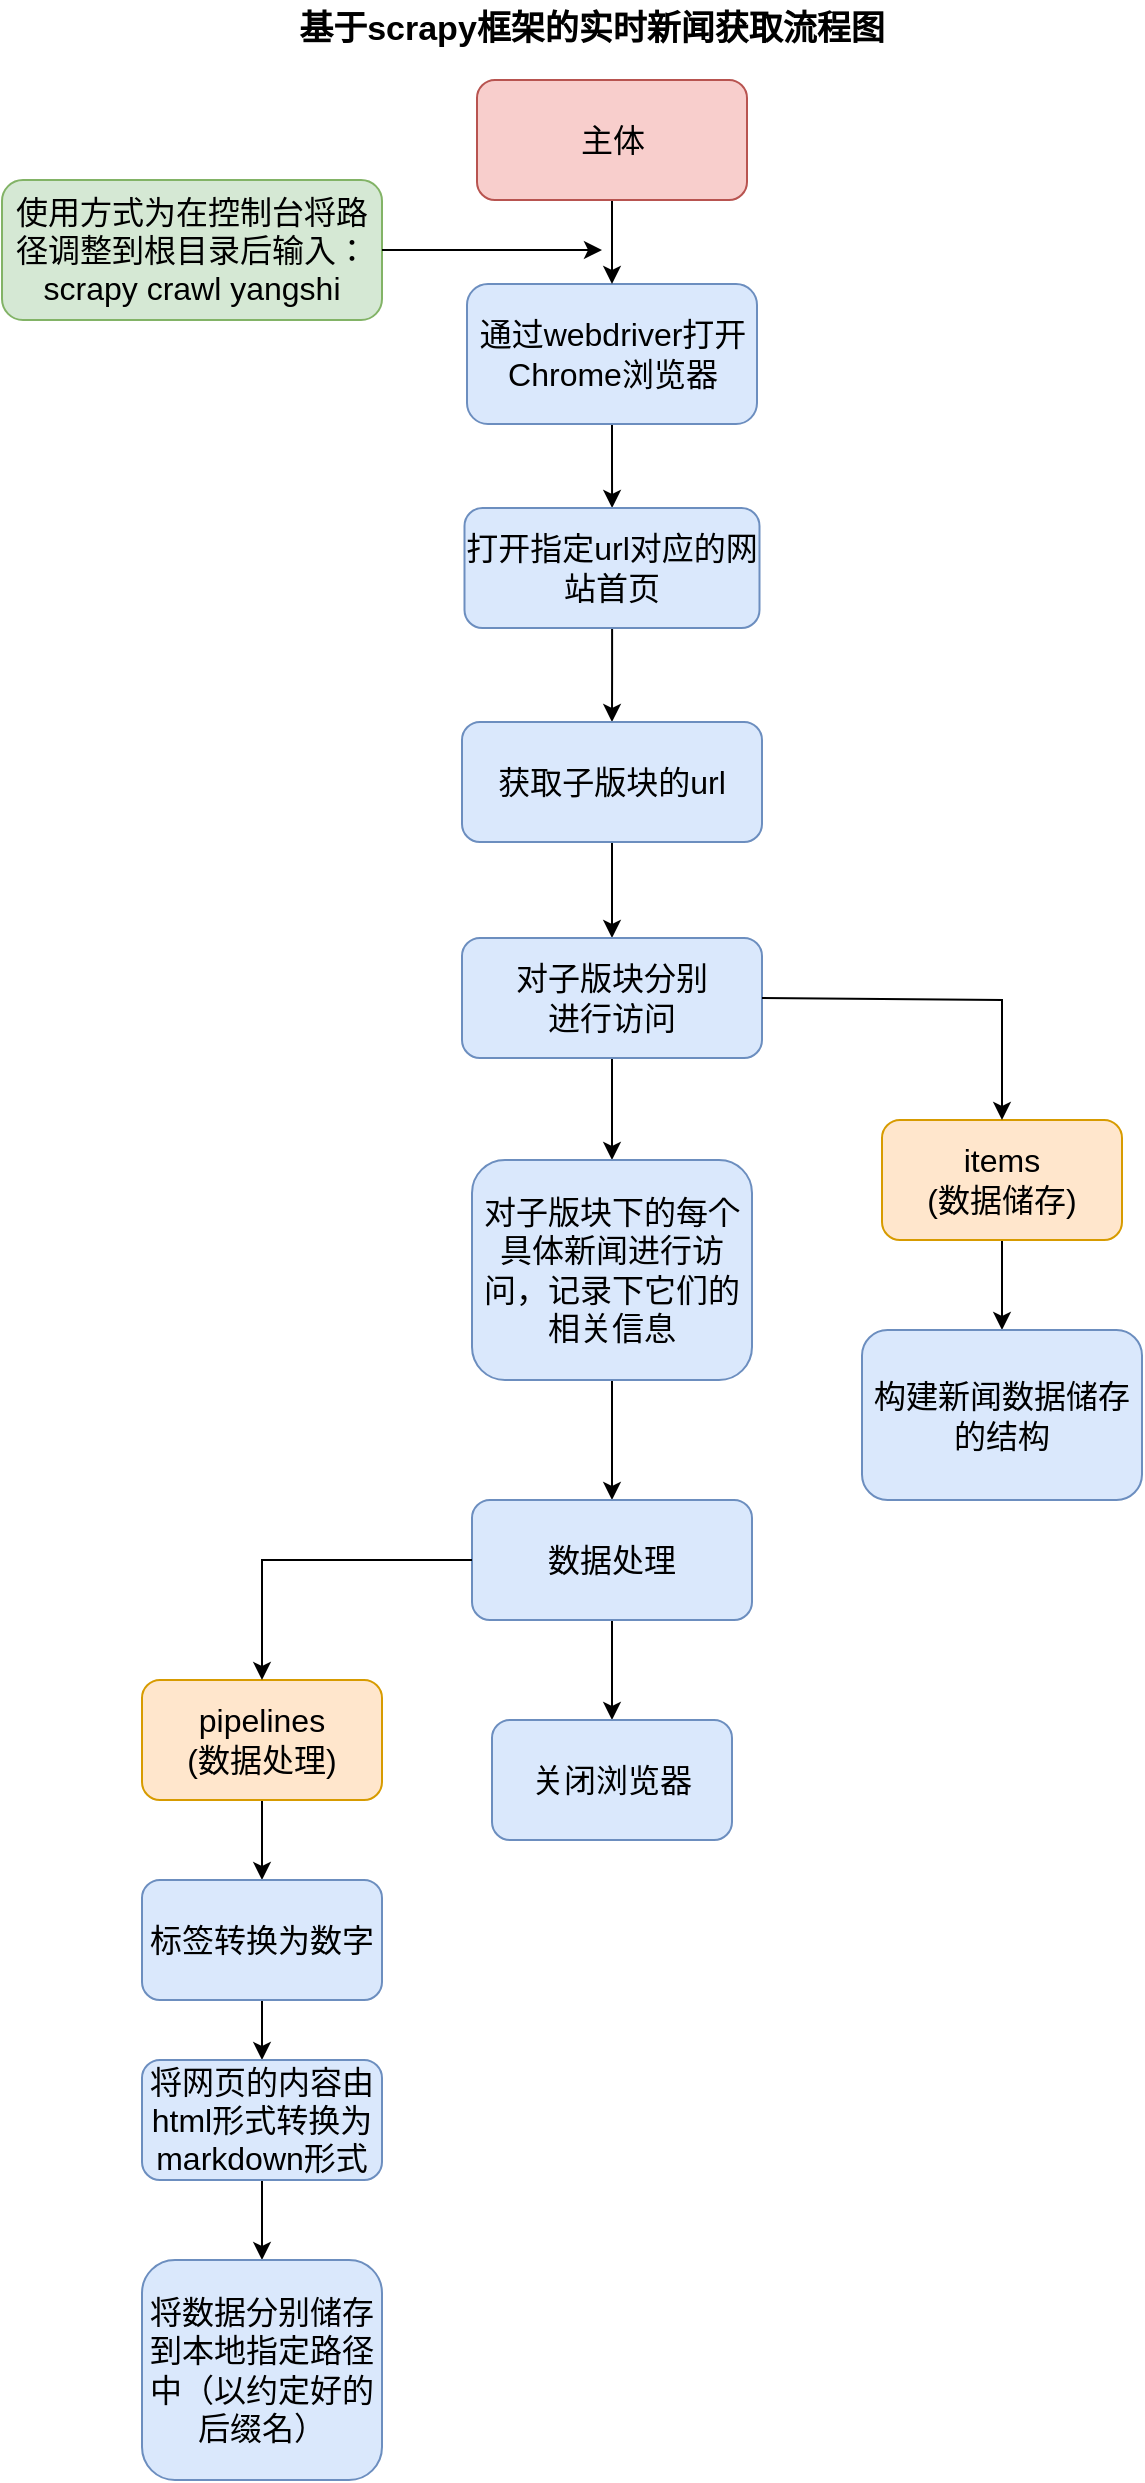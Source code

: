 <mxfile version="17.4.2" type="device"><diagram id="nR1tpqA59ExRbHjcNIKK" name="第 1 页"><mxGraphModel dx="1330" dy="2559" grid="1" gridSize="10" guides="1" tooltips="1" connect="1" arrows="1" fold="1" page="1" pageScale="1" pageWidth="827" pageHeight="1169" math="0" shadow="0"><root><mxCell id="0"/><mxCell id="1" parent="0"/><mxCell id="O7sfpOjuhx8MFohlYewi-1" value="&lt;b&gt;&lt;font style=&quot;font-size: 17px&quot;&gt;基于scrapy框架的实时新闻获取流程图&lt;/font&gt;&lt;/b&gt;" style="text;html=1;strokeColor=none;fillColor=none;align=center;verticalAlign=middle;whiteSpace=wrap;rounded=0;" vertex="1" parent="1"><mxGeometry x="240" y="-71" width="310" height="30" as="geometry"/></mxCell><mxCell id="O7sfpOjuhx8MFohlYewi-8" value="" style="edgeStyle=orthogonalEdgeStyle;rounded=0;orthogonalLoop=1;jettySize=auto;html=1;fontSize=16;" edge="1" parent="1" source="O7sfpOjuhx8MFohlYewi-5" target="O7sfpOjuhx8MFohlYewi-7"><mxGeometry relative="1" as="geometry"/></mxCell><mxCell id="O7sfpOjuhx8MFohlYewi-5" value="通过webdriver打开Chrome浏览器" style="rounded=1;whiteSpace=wrap;html=1;fontSize=16;fillColor=#dae8fc;strokeColor=#6c8ebf;" vertex="1" parent="1"><mxGeometry x="332.5" y="71" width="145" height="70" as="geometry"/></mxCell><mxCell id="O7sfpOjuhx8MFohlYewi-10" value="" style="edgeStyle=orthogonalEdgeStyle;rounded=0;orthogonalLoop=1;jettySize=auto;html=1;fontSize=16;" edge="1" parent="1" source="O7sfpOjuhx8MFohlYewi-7" target="O7sfpOjuhx8MFohlYewi-9"><mxGeometry relative="1" as="geometry"/></mxCell><mxCell id="O7sfpOjuhx8MFohlYewi-7" value="打开指定url对应的网站首页" style="whiteSpace=wrap;html=1;fontSize=16;fillColor=#dae8fc;strokeColor=#6c8ebf;rounded=1;" vertex="1" parent="1"><mxGeometry x="331.25" y="183" width="147.5" height="60" as="geometry"/></mxCell><mxCell id="O7sfpOjuhx8MFohlYewi-12" value="" style="edgeStyle=orthogonalEdgeStyle;rounded=0;orthogonalLoop=1;jettySize=auto;html=1;fontSize=16;" edge="1" parent="1" source="O7sfpOjuhx8MFohlYewi-9" target="O7sfpOjuhx8MFohlYewi-11"><mxGeometry relative="1" as="geometry"/></mxCell><mxCell id="O7sfpOjuhx8MFohlYewi-9" value="获取子版块的url" style="whiteSpace=wrap;html=1;fontSize=16;fillColor=#dae8fc;strokeColor=#6c8ebf;rounded=1;" vertex="1" parent="1"><mxGeometry x="330" y="290" width="150" height="60" as="geometry"/></mxCell><mxCell id="O7sfpOjuhx8MFohlYewi-14" value="" style="edgeStyle=orthogonalEdgeStyle;rounded=0;orthogonalLoop=1;jettySize=auto;html=1;fontSize=16;" edge="1" parent="1" source="O7sfpOjuhx8MFohlYewi-11" target="O7sfpOjuhx8MFohlYewi-13"><mxGeometry relative="1" as="geometry"/></mxCell><mxCell id="O7sfpOjuhx8MFohlYewi-11" value="对子版块分别&lt;br&gt;进行访问" style="whiteSpace=wrap;html=1;fontSize=16;fillColor=#dae8fc;strokeColor=#6c8ebf;rounded=1;" vertex="1" parent="1"><mxGeometry x="330" y="398" width="150" height="60" as="geometry"/></mxCell><mxCell id="O7sfpOjuhx8MFohlYewi-18" value="" style="edgeStyle=orthogonalEdgeStyle;rounded=0;orthogonalLoop=1;jettySize=auto;html=1;fontSize=16;" edge="1" parent="1" source="O7sfpOjuhx8MFohlYewi-13" target="O7sfpOjuhx8MFohlYewi-17"><mxGeometry relative="1" as="geometry"/></mxCell><mxCell id="O7sfpOjuhx8MFohlYewi-13" value="对子版块下的每个具体新闻进行访问，记录下它们的相关信息" style="whiteSpace=wrap;html=1;fontSize=16;fillColor=#dae8fc;strokeColor=#6c8ebf;rounded=1;" vertex="1" parent="1"><mxGeometry x="335" y="509" width="140" height="110" as="geometry"/></mxCell><mxCell id="O7sfpOjuhx8MFohlYewi-20" value="" style="edgeStyle=orthogonalEdgeStyle;rounded=0;orthogonalLoop=1;jettySize=auto;html=1;fontSize=16;" edge="1" parent="1" source="O7sfpOjuhx8MFohlYewi-17" target="O7sfpOjuhx8MFohlYewi-19"><mxGeometry relative="1" as="geometry"/></mxCell><mxCell id="O7sfpOjuhx8MFohlYewi-17" value="数据处理" style="whiteSpace=wrap;html=1;fontSize=16;fillColor=#dae8fc;strokeColor=#6c8ebf;rounded=1;" vertex="1" parent="1"><mxGeometry x="335" y="679" width="140" height="60" as="geometry"/></mxCell><mxCell id="O7sfpOjuhx8MFohlYewi-19" value="关闭浏览器" style="whiteSpace=wrap;html=1;fontSize=16;fillColor=#dae8fc;strokeColor=#6c8ebf;rounded=1;" vertex="1" parent="1"><mxGeometry x="345" y="789" width="120" height="60" as="geometry"/></mxCell><mxCell id="O7sfpOjuhx8MFohlYewi-22" value="" style="edgeStyle=orthogonalEdgeStyle;rounded=0;orthogonalLoop=1;jettySize=auto;html=1;fontSize=16;" edge="1" parent="1" source="O7sfpOjuhx8MFohlYewi-21" target="O7sfpOjuhx8MFohlYewi-5"><mxGeometry relative="1" as="geometry"/></mxCell><mxCell id="O7sfpOjuhx8MFohlYewi-21" value="主体" style="rounded=1;whiteSpace=wrap;html=1;fontSize=16;fillColor=#f8cecc;strokeColor=#b85450;" vertex="1" parent="1"><mxGeometry x="337.5" y="-31" width="135" height="60" as="geometry"/></mxCell><mxCell id="O7sfpOjuhx8MFohlYewi-27" value="" style="edgeStyle=orthogonalEdgeStyle;rounded=0;orthogonalLoop=1;jettySize=auto;html=1;fontSize=16;" edge="1" parent="1" source="O7sfpOjuhx8MFohlYewi-25" target="O7sfpOjuhx8MFohlYewi-26"><mxGeometry relative="1" as="geometry"/></mxCell><mxCell id="O7sfpOjuhx8MFohlYewi-25" value="items&lt;br&gt;(数据储存)" style="rounded=1;whiteSpace=wrap;html=1;fontSize=16;fillColor=#ffe6cc;strokeColor=#d79b00;" vertex="1" parent="1"><mxGeometry x="540" y="489" width="120" height="60" as="geometry"/></mxCell><mxCell id="O7sfpOjuhx8MFohlYewi-26" value="构建新闻数据储存的结构" style="whiteSpace=wrap;html=1;fontSize=16;fillColor=#dae8fc;strokeColor=#6c8ebf;rounded=1;" vertex="1" parent="1"><mxGeometry x="530" y="594" width="140" height="85" as="geometry"/></mxCell><mxCell id="O7sfpOjuhx8MFohlYewi-30" value="" style="edgeStyle=orthogonalEdgeStyle;rounded=0;orthogonalLoop=1;jettySize=auto;html=1;fontSize=16;" edge="1" parent="1" source="O7sfpOjuhx8MFohlYewi-28" target="O7sfpOjuhx8MFohlYewi-29"><mxGeometry relative="1" as="geometry"/></mxCell><mxCell id="O7sfpOjuhx8MFohlYewi-28" value="pipelines&lt;br&gt;(数据处理)" style="rounded=1;whiteSpace=wrap;html=1;fontSize=16;fillColor=#ffe6cc;strokeColor=#d79b00;" vertex="1" parent="1"><mxGeometry x="170" y="769" width="120" height="60" as="geometry"/></mxCell><mxCell id="O7sfpOjuhx8MFohlYewi-32" value="" style="edgeStyle=orthogonalEdgeStyle;rounded=0;orthogonalLoop=1;jettySize=auto;html=1;fontSize=16;" edge="1" parent="1" source="O7sfpOjuhx8MFohlYewi-29" target="O7sfpOjuhx8MFohlYewi-31"><mxGeometry relative="1" as="geometry"/></mxCell><mxCell id="O7sfpOjuhx8MFohlYewi-29" value="标签转换为数字" style="whiteSpace=wrap;html=1;fontSize=16;fillColor=#dae8fc;strokeColor=#6c8ebf;rounded=1;" vertex="1" parent="1"><mxGeometry x="170" y="869" width="120" height="60" as="geometry"/></mxCell><mxCell id="O7sfpOjuhx8MFohlYewi-34" value="" style="edgeStyle=orthogonalEdgeStyle;rounded=0;orthogonalLoop=1;jettySize=auto;html=1;fontSize=16;" edge="1" parent="1" source="O7sfpOjuhx8MFohlYewi-31" target="O7sfpOjuhx8MFohlYewi-33"><mxGeometry relative="1" as="geometry"/></mxCell><mxCell id="O7sfpOjuhx8MFohlYewi-31" value="将网页的内容由html形式转换为markdown形式" style="whiteSpace=wrap;html=1;fontSize=16;fillColor=#dae8fc;strokeColor=#6c8ebf;rounded=1;" vertex="1" parent="1"><mxGeometry x="170" y="959" width="120" height="60" as="geometry"/></mxCell><mxCell id="O7sfpOjuhx8MFohlYewi-33" value="将数据分别储存到本地指定路径中（以约定好的后缀名）" style="whiteSpace=wrap;html=1;fontSize=16;fillColor=#dae8fc;strokeColor=#6c8ebf;rounded=1;" vertex="1" parent="1"><mxGeometry x="170" y="1059" width="120" height="110" as="geometry"/></mxCell><mxCell id="O7sfpOjuhx8MFohlYewi-35" value="" style="endArrow=classic;html=1;rounded=0;fontSize=16;exitX=1;exitY=0.5;exitDx=0;exitDy=0;entryX=0.5;entryY=0;entryDx=0;entryDy=0;" edge="1" parent="1" source="O7sfpOjuhx8MFohlYewi-11" target="O7sfpOjuhx8MFohlYewi-25"><mxGeometry width="50" height="50" relative="1" as="geometry"><mxPoint x="500" y="469" as="sourcePoint"/><mxPoint x="550" y="419" as="targetPoint"/><Array as="points"><mxPoint x="600" y="429"/></Array></mxGeometry></mxCell><mxCell id="O7sfpOjuhx8MFohlYewi-36" value="" style="endArrow=classic;html=1;rounded=0;fontSize=16;entryX=0.5;entryY=0;entryDx=0;entryDy=0;exitX=0;exitY=0.5;exitDx=0;exitDy=0;" edge="1" parent="1" source="O7sfpOjuhx8MFohlYewi-17" target="O7sfpOjuhx8MFohlYewi-28"><mxGeometry width="50" height="50" relative="1" as="geometry"><mxPoint x="360" y="919" as="sourcePoint"/><mxPoint x="410" y="869" as="targetPoint"/><Array as="points"><mxPoint x="230" y="709"/></Array></mxGeometry></mxCell><mxCell id="O7sfpOjuhx8MFohlYewi-40" value="使用方式为在控制台将路径调整到根目录后输入：scrapy crawl yangshi" style="rounded=1;whiteSpace=wrap;html=1;fontSize=16;fillColor=#d5e8d4;strokeColor=#82b366;" vertex="1" parent="1"><mxGeometry x="100" y="19" width="190" height="70" as="geometry"/></mxCell><mxCell id="O7sfpOjuhx8MFohlYewi-41" value="" style="endArrow=classic;html=1;rounded=0;fontSize=16;exitX=1;exitY=0.5;exitDx=0;exitDy=0;" edge="1" parent="1" source="O7sfpOjuhx8MFohlYewi-40"><mxGeometry width="50" height="50" relative="1" as="geometry"><mxPoint x="310" y="159" as="sourcePoint"/><mxPoint x="400" y="54" as="targetPoint"/></mxGeometry></mxCell></root></mxGraphModel></diagram></mxfile>